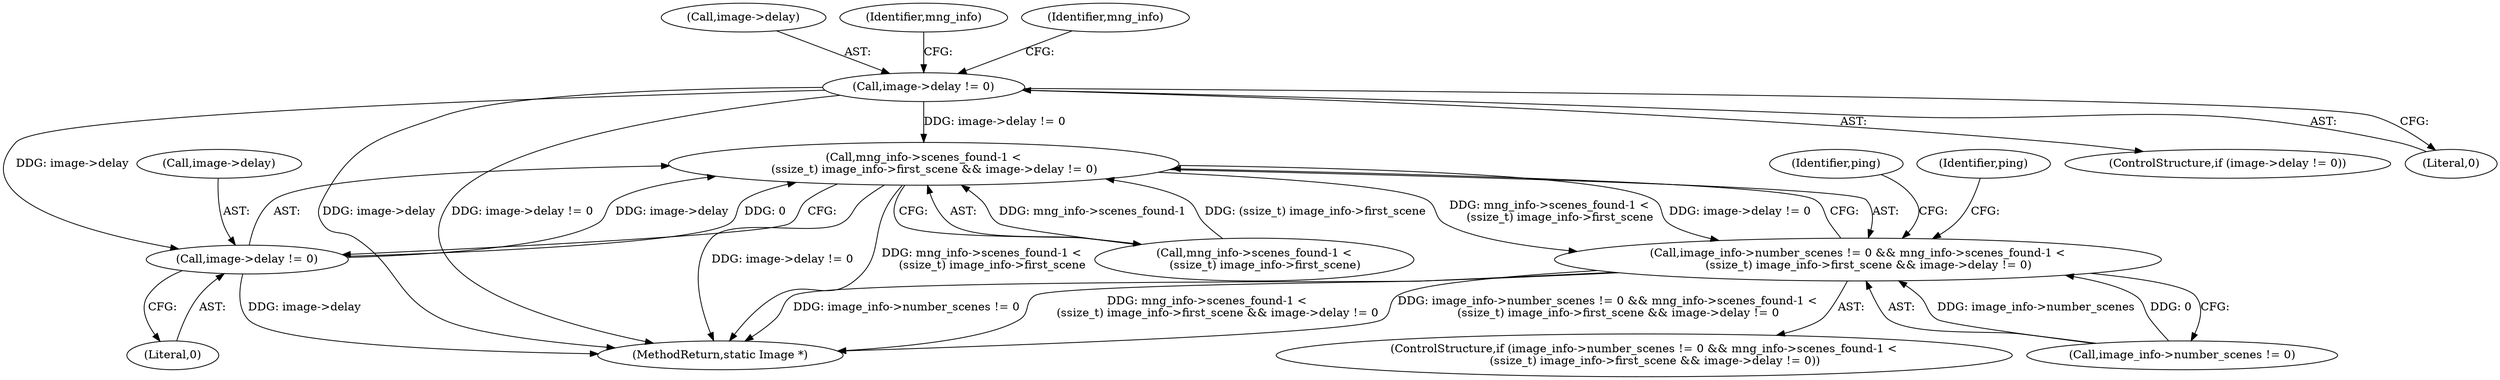 digraph "0_ImageMagick_8ca35831e91c3db8c6d281d09b605001003bec08@pointer" {
"1003081" [label="(Call,image->delay != 0)"];
"1004142" [label="(Call,mng_info->scenes_found-1 <\n      (ssize_t) image_info->first_scene && image->delay != 0)"];
"1004136" [label="(Call,image_info->number_scenes != 0 && mng_info->scenes_found-1 <\n      (ssize_t) image_info->first_scene && image->delay != 0)"];
"1004154" [label="(Call,image->delay != 0)"];
"1003082" [label="(Call,image->delay)"];
"1004155" [label="(Call,image->delay)"];
"1004158" [label="(Literal,0)"];
"1004154" [label="(Call,image->delay != 0)"];
"1003088" [label="(Identifier,mng_info)"];
"1004142" [label="(Call,mng_info->scenes_found-1 <\n      (ssize_t) image_info->first_scene && image->delay != 0)"];
"1004162" [label="(Identifier,ping)"];
"1005492" [label="(MethodReturn,static Image *)"];
"1003095" [label="(Identifier,mng_info)"];
"1004136" [label="(Call,image_info->number_scenes != 0 && mng_info->scenes_found-1 <\n      (ssize_t) image_info->first_scene && image->delay != 0)"];
"1004135" [label="(ControlStructure,if (image_info->number_scenes != 0 && mng_info->scenes_found-1 <\n      (ssize_t) image_info->first_scene && image->delay != 0))"];
"1004197" [label="(Identifier,ping)"];
"1003080" [label="(ControlStructure,if (image->delay != 0))"];
"1004143" [label="(Call,mng_info->scenes_found-1 <\n      (ssize_t) image_info->first_scene)"];
"1003085" [label="(Literal,0)"];
"1003081" [label="(Call,image->delay != 0)"];
"1004137" [label="(Call,image_info->number_scenes != 0)"];
"1003081" -> "1003080"  [label="AST: "];
"1003081" -> "1003085"  [label="CFG: "];
"1003082" -> "1003081"  [label="AST: "];
"1003085" -> "1003081"  [label="AST: "];
"1003088" -> "1003081"  [label="CFG: "];
"1003095" -> "1003081"  [label="CFG: "];
"1003081" -> "1005492"  [label="DDG: image->delay"];
"1003081" -> "1005492"  [label="DDG: image->delay != 0"];
"1003081" -> "1004142"  [label="DDG: image->delay != 0"];
"1003081" -> "1004154"  [label="DDG: image->delay"];
"1004142" -> "1004136"  [label="AST: "];
"1004142" -> "1004143"  [label="CFG: "];
"1004142" -> "1004154"  [label="CFG: "];
"1004143" -> "1004142"  [label="AST: "];
"1004154" -> "1004142"  [label="AST: "];
"1004136" -> "1004142"  [label="CFG: "];
"1004142" -> "1005492"  [label="DDG: image->delay != 0"];
"1004142" -> "1005492"  [label="DDG: mng_info->scenes_found-1 <\n      (ssize_t) image_info->first_scene"];
"1004142" -> "1004136"  [label="DDG: mng_info->scenes_found-1 <\n      (ssize_t) image_info->first_scene"];
"1004142" -> "1004136"  [label="DDG: image->delay != 0"];
"1004143" -> "1004142"  [label="DDG: mng_info->scenes_found-1"];
"1004143" -> "1004142"  [label="DDG: (ssize_t) image_info->first_scene"];
"1004154" -> "1004142"  [label="DDG: image->delay"];
"1004154" -> "1004142"  [label="DDG: 0"];
"1004136" -> "1004135"  [label="AST: "];
"1004136" -> "1004137"  [label="CFG: "];
"1004137" -> "1004136"  [label="AST: "];
"1004162" -> "1004136"  [label="CFG: "];
"1004197" -> "1004136"  [label="CFG: "];
"1004136" -> "1005492"  [label="DDG: image_info->number_scenes != 0 && mng_info->scenes_found-1 <\n      (ssize_t) image_info->first_scene && image->delay != 0"];
"1004136" -> "1005492"  [label="DDG: image_info->number_scenes != 0"];
"1004136" -> "1005492"  [label="DDG: mng_info->scenes_found-1 <\n      (ssize_t) image_info->first_scene && image->delay != 0"];
"1004137" -> "1004136"  [label="DDG: image_info->number_scenes"];
"1004137" -> "1004136"  [label="DDG: 0"];
"1004154" -> "1004158"  [label="CFG: "];
"1004155" -> "1004154"  [label="AST: "];
"1004158" -> "1004154"  [label="AST: "];
"1004154" -> "1005492"  [label="DDG: image->delay"];
}
